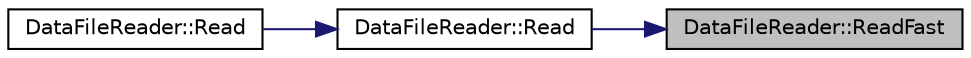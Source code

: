 digraph "DataFileReader::ReadFast"
{
 // LATEX_PDF_SIZE
  edge [fontname="Helvetica",fontsize="10",labelfontname="Helvetica",labelfontsize="10"];
  node [fontname="Helvetica",fontsize="10",shape=record];
  rankdir="RL";
  Node1 [label="DataFileReader::ReadFast",height=0.2,width=0.4,color="black", fillcolor="grey75", style="filled", fontcolor="black",tooltip=" "];
  Node1 -> Node2 [dir="back",color="midnightblue",fontsize="10",style="solid",fontname="Helvetica"];
  Node2 [label="DataFileReader::Read",height=0.2,width=0.4,color="black", fillcolor="white", style="filled",URL="$class_data_file_reader.html#ab19c49a704799dcddadaf88b2d4347ff",tooltip=" "];
  Node2 -> Node3 [dir="back",color="midnightblue",fontsize="10",style="solid",fontname="Helvetica"];
  Node3 [label="DataFileReader::Read",height=0.2,width=0.4,color="black", fillcolor="white", style="filled",URL="$class_data_file_reader.html#afc27049955bbe7e252abc18707b6f4ce",tooltip=" "];
}
